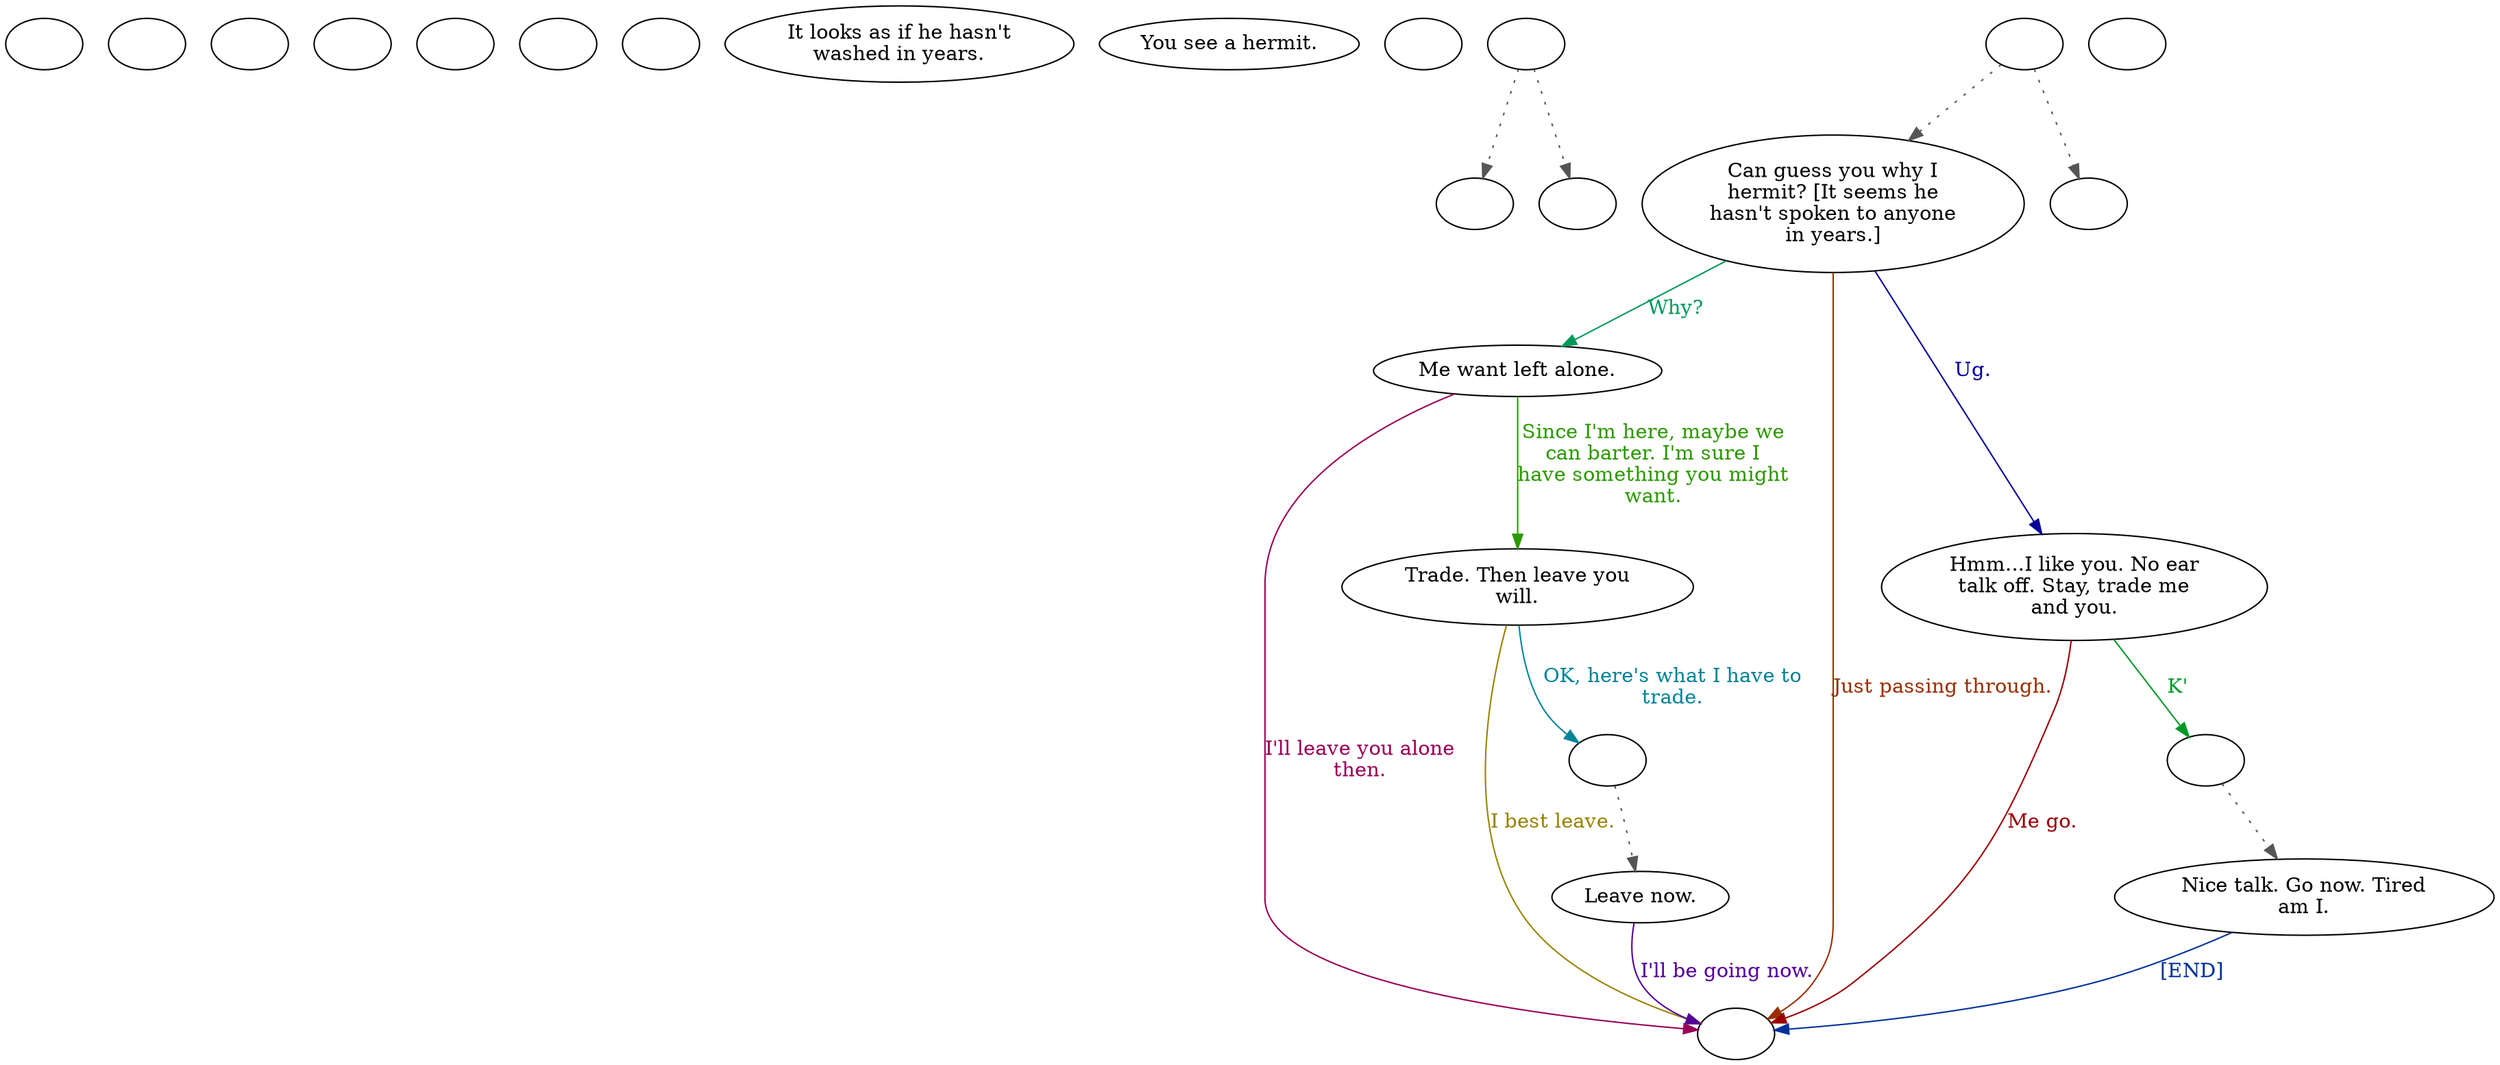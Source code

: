 digraph echermit {
  "start" [style=filled       fillcolor="#FFFFFF"       color="#000000"]
  "start" [label=""]
  "checkPartyMembersNearDoor" [style=filled       fillcolor="#FFFFFF"       color="#000000"]
  "checkPartyMembersNearDoor" [label=""]
  "critter_p_proc" [style=filled       fillcolor="#FFFFFF"       color="#000000"]
  "critter_p_proc" [label=""]
  "pickup_p_proc" [style=filled       fillcolor="#FFFFFF"       color="#000000"]
  "pickup_p_proc" [label=""]
  "destroy_p_proc" [style=filled       fillcolor="#FFFFFF"       color="#000000"]
  "destroy_p_proc" [label=""]
  "damage_p_proc" [style=filled       fillcolor="#FFFFFF"       color="#000000"]
  "damage_p_proc" [label=""]
  "map_enter_p_proc" [style=filled       fillcolor="#FFFFFF"       color="#000000"]
  "map_enter_p_proc" [label=""]
  "description_p_proc" [style=filled       fillcolor="#FFFFFF"       color="#000000"]
  "description_p_proc" [label="It looks as if he hasn't\nwashed in years."]
  "look_at_p_proc" [style=filled       fillcolor="#FFFFFF"       color="#000000"]
  "look_at_p_proc" [label="You see a hermit."]
  "timed_event_p_proc" [style=filled       fillcolor="#FFFFFF"       color="#000000"]
  "timed_event_p_proc" [label=""]
  "combat_p_proc" [style=filled       fillcolor="#FFFFFF"       color="#000000"]
  "combat_p_proc" -> "NodeFleeing" [style=dotted color="#555555"]
  "combat_p_proc" -> "NodeFighting" [style=dotted color="#555555"]
  "combat_p_proc" [label=""]
  "talk_p_proc" [style=filled       fillcolor="#FFFFFF"       color="#000000"]
  "talk_p_proc" -> "Node001" [style=dotted color="#555555"]
  "talk_p_proc" -> "Node007" [style=dotted color="#555555"]
  "talk_p_proc" [label=""]
  "use_obj_on_p_proc" [style=filled       fillcolor="#FFFFFF"       color="#000000"]
  "use_obj_on_p_proc" [label=""]
  "Node001" [style=filled       fillcolor="#FFFFFF"       color="#000000"]
  "Node001" [label="Can guess you why I\nhermit? [It seems he\nhasn't spoken to anyone\nin years.]"]
  "Node001" -> "Node002" [label="Why?" color="#00995B" fontcolor="#00995B"]
  "Node001" -> "Node999" [label="Just passing through." color="#992F00" fontcolor="#992F00"]
  "Node001" -> "Node005" [label="Ug." color="#020099" fontcolor="#020099"]
  "Node002" [style=filled       fillcolor="#FFFFFF"       color="#000000"]
  "Node002" [label="Me want left alone."]
  "Node002" -> "Node003" [label="Since I'm here, maybe we\ncan barter. I'm sure I\nhave something you might\nwant." color="#2B9900" fontcolor="#2B9900"]
  "Node002" -> "Node999" [label="I'll leave you alone\nthen." color="#990057" fontcolor="#990057"]
  "Node003" [style=filled       fillcolor="#FFFFFF"       color="#000000"]
  "Node003" [label="Trade. Then leave you\nwill."]
  "Node003" -> "NodeBarter4" [label="OK, here's what I have to\ntrade." color="#008499" fontcolor="#008499"]
  "Node003" -> "Node999" [label="I best leave." color="#998200" fontcolor="#998200"]
  "Node004" [style=filled       fillcolor="#FFFFFF"       color="#000000"]
  "Node004" [label="Leave now."]
  "Node004" -> "Node999" [label="I'll be going now." color="#550099" fontcolor="#550099"]
  "Node005" [style=filled       fillcolor="#FFFFFF"       color="#000000"]
  "Node005" [label="Hmm...I like you. No ear\ntalk off. Stay, trade me\nand you."]
  "Node005" -> "NodeBarter6" [label="K'" color="#009928" fontcolor="#009928"]
  "Node005" -> "Node999" [label="Me go." color="#990004" fontcolor="#990004"]
  "Node006" [style=filled       fillcolor="#FFFFFF"       color="#000000"]
  "Node006" [label="Nice talk. Go now. Tired\nam I."]
  "Node006" -> "Node999" [label="[END]" color="#003199" fontcolor="#003199"]
  "Node007" [style=filled       fillcolor="#FFFFFF"       color="#000000"]
  "Node007" [label=""]
  "NodeFleeing" [style=filled       fillcolor="#FFFFFF"       color="#000000"]
  "NodeFleeing" [label=""]
  "NodeFighting" [style=filled       fillcolor="#FFFFFF"       color="#000000"]
  "NodeFighting" [label=""]
  "Node999" [style=filled       fillcolor="#FFFFFF"       color="#000000"]
  "Node999" [label=""]
  "NodeBarter4" [style=filled       fillcolor="#FFFFFF"       color="#000000"]
  "NodeBarter4" -> "Node004" [style=dotted color="#555555"]
  "NodeBarter4" [label=""]
  "NodeBarter6" [style=filled       fillcolor="#FFFFFF"       color="#000000"]
  "NodeBarter6" -> "Node006" [style=dotted color="#555555"]
  "NodeBarter6" [label=""]
}